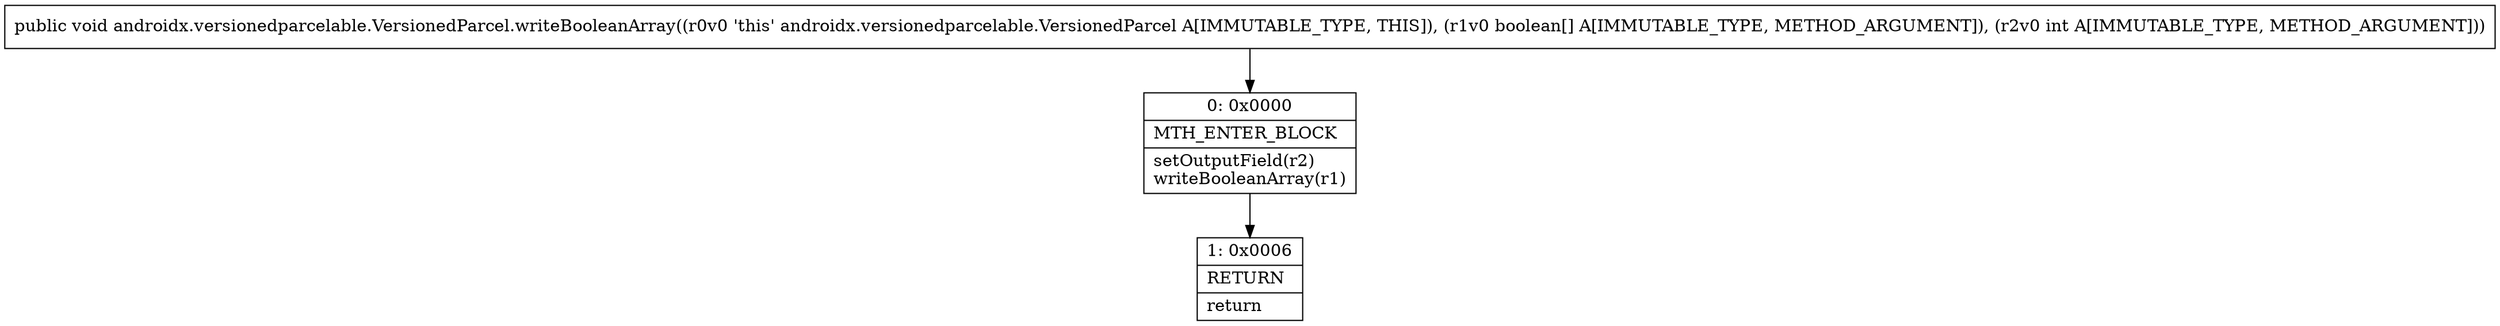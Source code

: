 digraph "CFG forandroidx.versionedparcelable.VersionedParcel.writeBooleanArray([ZI)V" {
Node_0 [shape=record,label="{0\:\ 0x0000|MTH_ENTER_BLOCK\l|setOutputField(r2)\lwriteBooleanArray(r1)\l}"];
Node_1 [shape=record,label="{1\:\ 0x0006|RETURN\l|return\l}"];
MethodNode[shape=record,label="{public void androidx.versionedparcelable.VersionedParcel.writeBooleanArray((r0v0 'this' androidx.versionedparcelable.VersionedParcel A[IMMUTABLE_TYPE, THIS]), (r1v0 boolean[] A[IMMUTABLE_TYPE, METHOD_ARGUMENT]), (r2v0 int A[IMMUTABLE_TYPE, METHOD_ARGUMENT])) }"];
MethodNode -> Node_0;
Node_0 -> Node_1;
}

